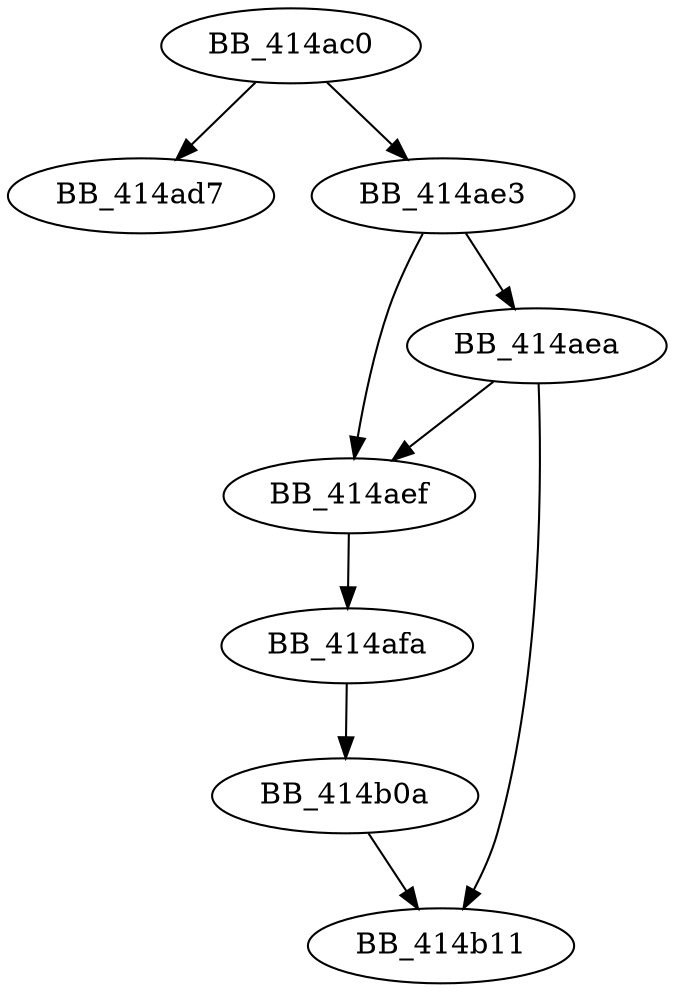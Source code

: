 DiGraph sub_414AC0{
BB_414ac0->BB_414ad7
BB_414ac0->BB_414ae3
BB_414ae3->BB_414aea
BB_414ae3->BB_414aef
BB_414aea->BB_414aef
BB_414aea->BB_414b11
BB_414aef->BB_414afa
BB_414afa->BB_414b0a
BB_414b0a->BB_414b11
}
